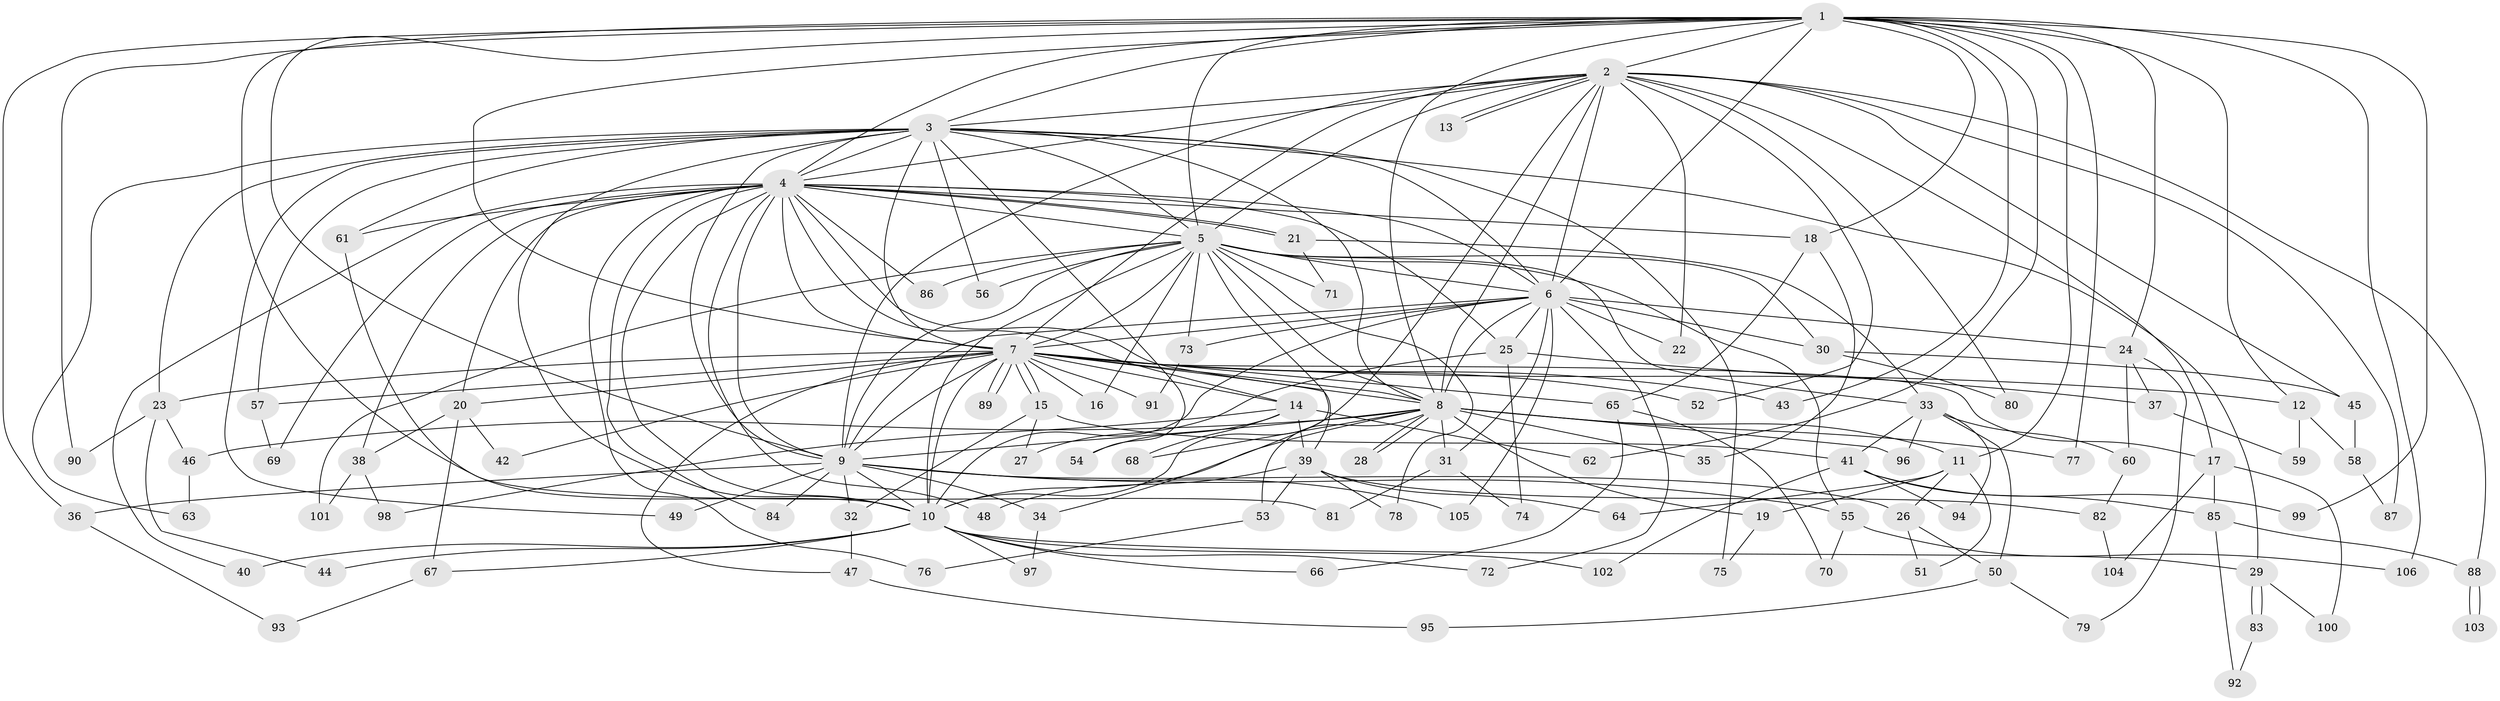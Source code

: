 // Generated by graph-tools (version 1.1) at 2025/01/03/09/25 03:01:29]
// undirected, 106 vertices, 237 edges
graph export_dot {
graph [start="1"]
  node [color=gray90,style=filled];
  1;
  2;
  3;
  4;
  5;
  6;
  7;
  8;
  9;
  10;
  11;
  12;
  13;
  14;
  15;
  16;
  17;
  18;
  19;
  20;
  21;
  22;
  23;
  24;
  25;
  26;
  27;
  28;
  29;
  30;
  31;
  32;
  33;
  34;
  35;
  36;
  37;
  38;
  39;
  40;
  41;
  42;
  43;
  44;
  45;
  46;
  47;
  48;
  49;
  50;
  51;
  52;
  53;
  54;
  55;
  56;
  57;
  58;
  59;
  60;
  61;
  62;
  63;
  64;
  65;
  66;
  67;
  68;
  69;
  70;
  71;
  72;
  73;
  74;
  75;
  76;
  77;
  78;
  79;
  80;
  81;
  82;
  83;
  84;
  85;
  86;
  87;
  88;
  89;
  90;
  91;
  92;
  93;
  94;
  95;
  96;
  97;
  98;
  99;
  100;
  101;
  102;
  103;
  104;
  105;
  106;
  1 -- 2;
  1 -- 3;
  1 -- 4;
  1 -- 5;
  1 -- 6;
  1 -- 7;
  1 -- 8;
  1 -- 9;
  1 -- 10;
  1 -- 11;
  1 -- 12;
  1 -- 18;
  1 -- 24;
  1 -- 36;
  1 -- 43;
  1 -- 62;
  1 -- 77;
  1 -- 90;
  1 -- 99;
  1 -- 106;
  2 -- 3;
  2 -- 4;
  2 -- 5;
  2 -- 6;
  2 -- 7;
  2 -- 8;
  2 -- 9;
  2 -- 10;
  2 -- 13;
  2 -- 13;
  2 -- 17;
  2 -- 22;
  2 -- 45;
  2 -- 52;
  2 -- 80;
  2 -- 87;
  2 -- 88;
  3 -- 4;
  3 -- 5;
  3 -- 6;
  3 -- 7;
  3 -- 8;
  3 -- 9;
  3 -- 10;
  3 -- 23;
  3 -- 29;
  3 -- 49;
  3 -- 54;
  3 -- 56;
  3 -- 57;
  3 -- 61;
  3 -- 63;
  3 -- 75;
  4 -- 5;
  4 -- 6;
  4 -- 7;
  4 -- 8;
  4 -- 9;
  4 -- 10;
  4 -- 14;
  4 -- 18;
  4 -- 20;
  4 -- 21;
  4 -- 21;
  4 -- 25;
  4 -- 38;
  4 -- 40;
  4 -- 48;
  4 -- 61;
  4 -- 69;
  4 -- 76;
  4 -- 84;
  4 -- 86;
  5 -- 6;
  5 -- 7;
  5 -- 8;
  5 -- 9;
  5 -- 10;
  5 -- 16;
  5 -- 30;
  5 -- 33;
  5 -- 34;
  5 -- 55;
  5 -- 56;
  5 -- 71;
  5 -- 73;
  5 -- 78;
  5 -- 86;
  5 -- 101;
  6 -- 7;
  6 -- 8;
  6 -- 9;
  6 -- 10;
  6 -- 22;
  6 -- 24;
  6 -- 25;
  6 -- 30;
  6 -- 31;
  6 -- 72;
  6 -- 73;
  6 -- 105;
  7 -- 8;
  7 -- 9;
  7 -- 10;
  7 -- 12;
  7 -- 14;
  7 -- 15;
  7 -- 15;
  7 -- 16;
  7 -- 17;
  7 -- 20;
  7 -- 23;
  7 -- 39;
  7 -- 42;
  7 -- 43;
  7 -- 47;
  7 -- 52;
  7 -- 57;
  7 -- 65;
  7 -- 89;
  7 -- 89;
  7 -- 91;
  8 -- 9;
  8 -- 10;
  8 -- 11;
  8 -- 19;
  8 -- 28;
  8 -- 28;
  8 -- 31;
  8 -- 35;
  8 -- 46;
  8 -- 53;
  8 -- 68;
  8 -- 77;
  8 -- 96;
  9 -- 10;
  9 -- 26;
  9 -- 32;
  9 -- 34;
  9 -- 36;
  9 -- 49;
  9 -- 55;
  9 -- 84;
  9 -- 105;
  10 -- 29;
  10 -- 40;
  10 -- 44;
  10 -- 66;
  10 -- 67;
  10 -- 72;
  10 -- 97;
  10 -- 102;
  11 -- 19;
  11 -- 26;
  11 -- 51;
  11 -- 64;
  12 -- 58;
  12 -- 59;
  14 -- 39;
  14 -- 54;
  14 -- 62;
  14 -- 68;
  14 -- 98;
  15 -- 27;
  15 -- 32;
  15 -- 41;
  17 -- 85;
  17 -- 100;
  17 -- 104;
  18 -- 35;
  18 -- 65;
  19 -- 75;
  20 -- 38;
  20 -- 42;
  20 -- 67;
  21 -- 33;
  21 -- 71;
  23 -- 44;
  23 -- 46;
  23 -- 90;
  24 -- 37;
  24 -- 60;
  24 -- 79;
  25 -- 27;
  25 -- 37;
  25 -- 74;
  26 -- 50;
  26 -- 51;
  29 -- 83;
  29 -- 83;
  29 -- 100;
  30 -- 45;
  30 -- 80;
  31 -- 74;
  31 -- 81;
  32 -- 47;
  33 -- 41;
  33 -- 50;
  33 -- 60;
  33 -- 94;
  33 -- 96;
  34 -- 97;
  36 -- 93;
  37 -- 59;
  38 -- 98;
  38 -- 101;
  39 -- 48;
  39 -- 53;
  39 -- 64;
  39 -- 78;
  39 -- 82;
  41 -- 85;
  41 -- 94;
  41 -- 99;
  41 -- 102;
  45 -- 58;
  46 -- 63;
  47 -- 95;
  50 -- 79;
  50 -- 95;
  53 -- 76;
  55 -- 70;
  55 -- 106;
  57 -- 69;
  58 -- 87;
  60 -- 82;
  61 -- 81;
  65 -- 66;
  65 -- 70;
  67 -- 93;
  73 -- 91;
  82 -- 104;
  83 -- 92;
  85 -- 88;
  85 -- 92;
  88 -- 103;
  88 -- 103;
}
